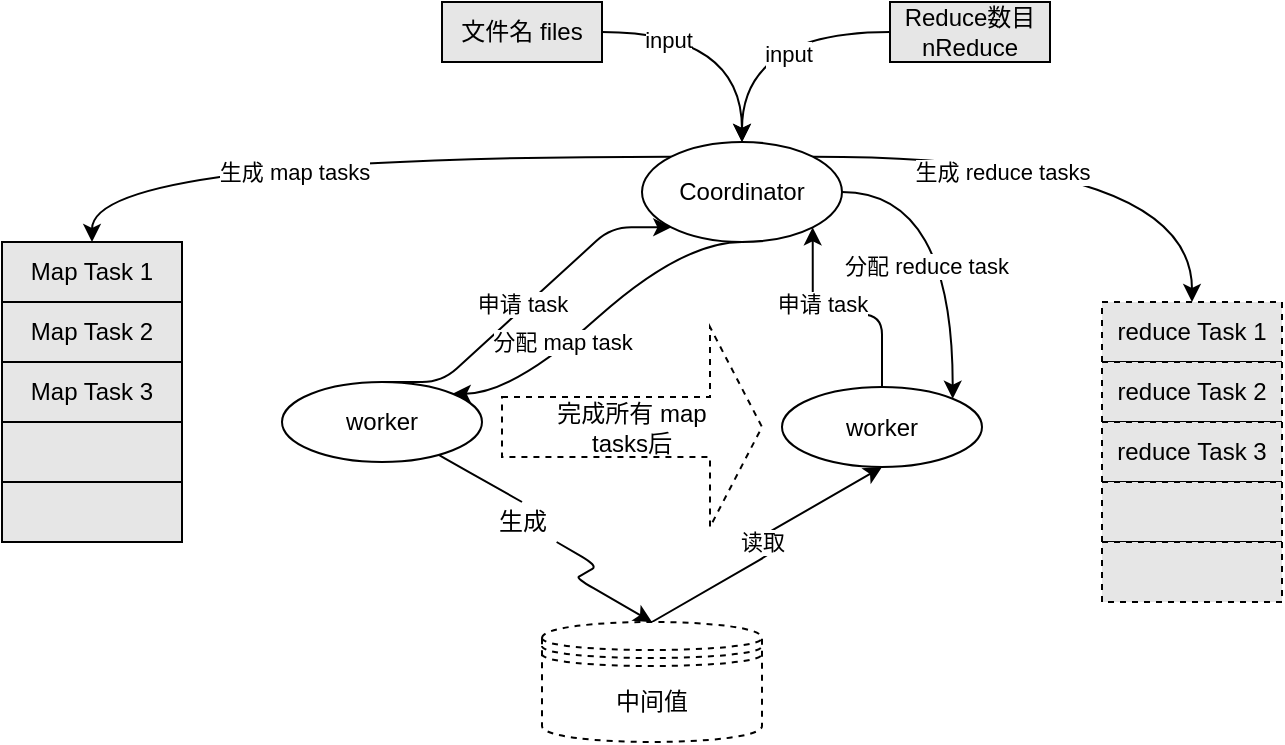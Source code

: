 <mxfile version="15.4.0" type="device" pages="3"><diagram id="C5RBs43oDa-KdzZeNtuy" name="coordinator1"><mxGraphModel dx="946" dy="582" grid="1" gridSize="10" guides="1" tooltips="1" connect="1" arrows="1" fold="1" page="1" pageScale="1" pageWidth="827" pageHeight="1169" math="0" shadow="0"><root><mxCell id="WIyWlLk6GJQsqaUBKTNV-0"/><mxCell id="WIyWlLk6GJQsqaUBKTNV-1" parent="WIyWlLk6GJQsqaUBKTNV-0"/><mxCell id="RlnyANHPl1XT_bjeG1q_-23" style="edgeStyle=orthogonalEdgeStyle;curved=1;rounded=1;orthogonalLoop=1;jettySize=auto;html=1;exitX=0;exitY=0;exitDx=0;exitDy=0;entryX=0.5;entryY=0;entryDx=0;entryDy=0;" parent="WIyWlLk6GJQsqaUBKTNV-1" source="RlnyANHPl1XT_bjeG1q_-0" target="RlnyANHPl1XT_bjeG1q_-16" edge="1"><mxGeometry relative="1" as="geometry"/></mxCell><mxCell id="RlnyANHPl1XT_bjeG1q_-24" value="生成 map tasks" style="edgeLabel;html=1;align=center;verticalAlign=middle;resizable=0;points=[];" parent="RlnyANHPl1XT_bjeG1q_-23" vertex="1" connectable="0"><mxGeometry x="0.135" y="7" relative="1" as="geometry"><mxPoint as="offset"/></mxGeometry></mxCell><mxCell id="5ZFfzL-i_MMFC2bos-7E-6" style="edgeStyle=orthogonalEdgeStyle;orthogonalLoop=1;jettySize=auto;html=1;entryX=0.5;entryY=0;entryDx=0;entryDy=0;elbow=vertical;curved=1;exitX=1;exitY=0;exitDx=0;exitDy=0;" edge="1" parent="WIyWlLk6GJQsqaUBKTNV-1" source="RlnyANHPl1XT_bjeG1q_-0" target="5ZFfzL-i_MMFC2bos-7E-1"><mxGeometry relative="1" as="geometry"><mxPoint x="540" y="195" as="targetPoint"/></mxGeometry></mxCell><mxCell id="5ZFfzL-i_MMFC2bos-7E-7" value="生成 reduce tasks" style="edgeLabel;html=1;align=center;verticalAlign=middle;resizable=0;points=[];" vertex="1" connectable="0" parent="5ZFfzL-i_MMFC2bos-7E-6"><mxGeometry x="-0.336" y="2" relative="1" as="geometry"><mxPoint x="7" y="9" as="offset"/></mxGeometry></mxCell><mxCell id="RlnyANHPl1XT_bjeG1q_-0" value="Coordinator" style="ellipse;whiteSpace=wrap;html=1;" parent="WIyWlLk6GJQsqaUBKTNV-1" vertex="1"><mxGeometry x="400" y="170" width="100" height="50" as="geometry"/></mxCell><mxCell id="RlnyANHPl1XT_bjeG1q_-4" value="" style="endArrow=classic;html=1;edgeStyle=orthogonalEdgeStyle;curved=1;exitX=1;exitY=0.5;exitDx=0;exitDy=0;" parent="WIyWlLk6GJQsqaUBKTNV-1" source="RlnyANHPl1XT_bjeG1q_-6" target="RlnyANHPl1XT_bjeG1q_-0" edge="1"><mxGeometry relative="1" as="geometry"><mxPoint x="370" y="120" as="sourcePoint"/><mxPoint x="510" y="200" as="targetPoint"/><Array as="points"><mxPoint x="450" y="115"/></Array></mxGeometry></mxCell><mxCell id="RlnyANHPl1XT_bjeG1q_-14" value="input" style="edgeLabel;html=1;align=center;verticalAlign=middle;resizable=0;points=[];" parent="RlnyANHPl1XT_bjeG1q_-4" vertex="1" connectable="0"><mxGeometry x="-0.472" y="-4" relative="1" as="geometry"><mxPoint as="offset"/></mxGeometry></mxCell><mxCell id="RlnyANHPl1XT_bjeG1q_-6" value="文件名 files" style="rounded=0;whiteSpace=wrap;html=1;fillColor=#E6E6E6;" parent="WIyWlLk6GJQsqaUBKTNV-1" vertex="1"><mxGeometry x="300" y="100" width="80" height="30" as="geometry"/></mxCell><mxCell id="RlnyANHPl1XT_bjeG1q_-7" value="" style="endArrow=classic;html=1;edgeStyle=orthogonalEdgeStyle;curved=1;exitX=0;exitY=0.5;exitDx=0;exitDy=0;" parent="WIyWlLk6GJQsqaUBKTNV-1" source="RlnyANHPl1XT_bjeG1q_-8" edge="1"><mxGeometry relative="1" as="geometry"><mxPoint x="410" y="100" as="sourcePoint"/><mxPoint x="450" y="170" as="targetPoint"/><Array as="points"><mxPoint x="450" y="115"/></Array></mxGeometry></mxCell><mxCell id="RlnyANHPl1XT_bjeG1q_-15" value="input" style="edgeLabel;html=1;align=center;verticalAlign=middle;resizable=0;points=[];" parent="RlnyANHPl1XT_bjeG1q_-7" vertex="1" connectable="0"><mxGeometry x="-0.209" y="11" relative="1" as="geometry"><mxPoint as="offset"/></mxGeometry></mxCell><mxCell id="RlnyANHPl1XT_bjeG1q_-8" value="Reduce数目 nReduce" style="rounded=0;whiteSpace=wrap;html=1;fillColor=#E6E6E6;" parent="WIyWlLk6GJQsqaUBKTNV-1" vertex="1"><mxGeometry x="524" y="100" width="80" height="30" as="geometry"/></mxCell><mxCell id="5ZFfzL-i_MMFC2bos-7E-15" style="edgeStyle=isometricEdgeStyle;orthogonalLoop=1;jettySize=auto;html=1;entryX=0.5;entryY=0;entryDx=0;entryDy=0;elbow=vertical;startArrow=none;" edge="1" parent="WIyWlLk6GJQsqaUBKTNV-1" source="5ZFfzL-i_MMFC2bos-7E-16" target="5ZFfzL-i_MMFC2bos-7E-14"><mxGeometry relative="1" as="geometry"/></mxCell><mxCell id="RlnyANHPl1XT_bjeG1q_-13" value="worker" style="ellipse;whiteSpace=wrap;html=1;" parent="WIyWlLk6GJQsqaUBKTNV-1" vertex="1"><mxGeometry x="220" y="290" width="100" height="40" as="geometry"/></mxCell><mxCell id="RlnyANHPl1XT_bjeG1q_-16" value="Map Task 1" style="rounded=0;whiteSpace=wrap;html=1;fillColor=#E6E6E6;" parent="WIyWlLk6GJQsqaUBKTNV-1" vertex="1"><mxGeometry x="80" y="220" width="90" height="30" as="geometry"/></mxCell><mxCell id="RlnyANHPl1XT_bjeG1q_-17" value="Map Task 2" style="rounded=0;whiteSpace=wrap;html=1;fillColor=#E6E6E6;" parent="WIyWlLk6GJQsqaUBKTNV-1" vertex="1"><mxGeometry x="80" y="250" width="90" height="30" as="geometry"/></mxCell><mxCell id="RlnyANHPl1XT_bjeG1q_-18" value="&lt;span&gt;Map Task 3&lt;/span&gt;" style="rounded=0;whiteSpace=wrap;html=1;fillColor=#E6E6E6;" parent="WIyWlLk6GJQsqaUBKTNV-1" vertex="1"><mxGeometry x="80" y="280" width="90" height="30" as="geometry"/></mxCell><mxCell id="RlnyANHPl1XT_bjeG1q_-19" value="" style="rounded=0;whiteSpace=wrap;html=1;fillColor=#E6E6E6;" parent="WIyWlLk6GJQsqaUBKTNV-1" vertex="1"><mxGeometry x="80" y="310" width="90" height="30" as="geometry"/></mxCell><mxCell id="RlnyANHPl1XT_bjeG1q_-20" value="" style="rounded=0;whiteSpace=wrap;html=1;fillColor=#E6E6E6;" parent="WIyWlLk6GJQsqaUBKTNV-1" vertex="1"><mxGeometry x="80" y="340" width="90" height="30" as="geometry"/></mxCell><mxCell id="RlnyANHPl1XT_bjeG1q_-21" value="" style="endArrow=classic;html=1;rounded=1;exitX=0.5;exitY=0;exitDx=0;exitDy=0;entryX=0;entryY=1;entryDx=0;entryDy=0;edgeStyle=entityRelationEdgeStyle;" parent="WIyWlLk6GJQsqaUBKTNV-1" source="RlnyANHPl1XT_bjeG1q_-13" target="RlnyANHPl1XT_bjeG1q_-0" edge="1"><mxGeometry width="50" height="50" relative="1" as="geometry"><mxPoint x="340" y="280" as="sourcePoint"/><mxPoint x="390" y="230" as="targetPoint"/></mxGeometry></mxCell><mxCell id="RlnyANHPl1XT_bjeG1q_-22" value="申请 task" style="edgeLabel;html=1;align=center;verticalAlign=middle;resizable=0;points=[];" parent="RlnyANHPl1XT_bjeG1q_-21" vertex="1" connectable="0"><mxGeometry x="-0.396" y="-25" relative="1" as="geometry"><mxPoint x="6" y="-43" as="offset"/></mxGeometry></mxCell><mxCell id="RlnyANHPl1XT_bjeG1q_-29" value="" style="curved=1;endArrow=classic;html=1;rounded=1;edgeStyle=entityRelationEdgeStyle;exitX=0.5;exitY=1;exitDx=0;exitDy=0;entryX=1;entryY=0;entryDx=0;entryDy=0;" parent="WIyWlLk6GJQsqaUBKTNV-1" source="RlnyANHPl1XT_bjeG1q_-0" target="RlnyANHPl1XT_bjeG1q_-13" edge="1"><mxGeometry width="50" height="50" relative="1" as="geometry"><mxPoint x="340" y="280" as="sourcePoint"/><mxPoint x="390" y="230" as="targetPoint"/><Array as="points"><mxPoint x="390" y="280"/><mxPoint x="340" y="230"/></Array></mxGeometry></mxCell><mxCell id="RlnyANHPl1XT_bjeG1q_-30" value="分配 map task" style="edgeLabel;html=1;align=center;verticalAlign=middle;resizable=0;points=[];" parent="RlnyANHPl1XT_bjeG1q_-29" vertex="1" connectable="0"><mxGeometry x="0.055" relative="1" as="geometry"><mxPoint x="-14" y="9" as="offset"/></mxGeometry></mxCell><mxCell id="5ZFfzL-i_MMFC2bos-7E-1" value="reduce Task 1" style="rounded=0;whiteSpace=wrap;html=1;fillColor=#E6E6E6;dashed=1;" vertex="1" parent="WIyWlLk6GJQsqaUBKTNV-1"><mxGeometry x="630" y="250" width="90" height="30" as="geometry"/></mxCell><mxCell id="5ZFfzL-i_MMFC2bos-7E-2" value="reduce Task 2" style="rounded=0;whiteSpace=wrap;html=1;fillColor=#E6E6E6;dashed=1;" vertex="1" parent="WIyWlLk6GJQsqaUBKTNV-1"><mxGeometry x="630" y="280" width="90" height="30" as="geometry"/></mxCell><mxCell id="5ZFfzL-i_MMFC2bos-7E-3" value="reduce&lt;span&gt;&amp;nbsp;Task 3&lt;/span&gt;" style="rounded=0;whiteSpace=wrap;html=1;fillColor=#E6E6E6;dashed=1;" vertex="1" parent="WIyWlLk6GJQsqaUBKTNV-1"><mxGeometry x="630" y="310" width="90" height="30" as="geometry"/></mxCell><mxCell id="5ZFfzL-i_MMFC2bos-7E-4" value="" style="rounded=0;whiteSpace=wrap;html=1;fillColor=#E6E6E6;dashed=1;" vertex="1" parent="WIyWlLk6GJQsqaUBKTNV-1"><mxGeometry x="630" y="340" width="90" height="30" as="geometry"/></mxCell><mxCell id="5ZFfzL-i_MMFC2bos-7E-5" value="" style="rounded=0;whiteSpace=wrap;html=1;fillColor=#E6E6E6;dashed=1;" vertex="1" parent="WIyWlLk6GJQsqaUBKTNV-1"><mxGeometry x="630" y="370" width="90" height="30" as="geometry"/></mxCell><mxCell id="5ZFfzL-i_MMFC2bos-7E-8" value="完成所有 map &lt;br&gt;tasks后" style="shape=singleArrow;whiteSpace=wrap;html=1;dashed=1;" vertex="1" parent="WIyWlLk6GJQsqaUBKTNV-1"><mxGeometry x="330" y="262.5" width="130" height="100" as="geometry"/></mxCell><mxCell id="5ZFfzL-i_MMFC2bos-7E-9" value="worker" style="ellipse;whiteSpace=wrap;html=1;" vertex="1" parent="WIyWlLk6GJQsqaUBKTNV-1"><mxGeometry x="470" y="292.5" width="100" height="40" as="geometry"/></mxCell><mxCell id="5ZFfzL-i_MMFC2bos-7E-10" value="" style="endArrow=classic;html=1;rounded=1;exitX=0.5;exitY=0;exitDx=0;exitDy=0;entryX=1;entryY=1;entryDx=0;entryDy=0;edgeStyle=orthogonalEdgeStyle;" edge="1" parent="WIyWlLk6GJQsqaUBKTNV-1" source="5ZFfzL-i_MMFC2bos-7E-9" target="RlnyANHPl1XT_bjeG1q_-0"><mxGeometry width="50" height="50" relative="1" as="geometry"><mxPoint x="280" y="300" as="sourcePoint"/><mxPoint x="424.645" y="222.678" as="targetPoint"/></mxGeometry></mxCell><mxCell id="5ZFfzL-i_MMFC2bos-7E-11" value="申请 task" style="edgeLabel;html=1;align=center;verticalAlign=middle;resizable=0;points=[];" vertex="1" connectable="0" parent="5ZFfzL-i_MMFC2bos-7E-10"><mxGeometry x="-0.396" y="-25" relative="1" as="geometry"><mxPoint x="-55" y="-7" as="offset"/></mxGeometry></mxCell><mxCell id="5ZFfzL-i_MMFC2bos-7E-12" value="" style="endArrow=classic;html=1;rounded=1;edgeStyle=orthogonalEdgeStyle;exitX=1;exitY=0.5;exitDx=0;exitDy=0;entryX=1;entryY=0;entryDx=0;entryDy=0;elbow=vertical;curved=1;" edge="1" parent="WIyWlLk6GJQsqaUBKTNV-1" source="RlnyANHPl1XT_bjeG1q_-0" target="5ZFfzL-i_MMFC2bos-7E-9"><mxGeometry width="50" height="50" relative="1" as="geometry"><mxPoint x="460" y="230" as="sourcePoint"/><mxPoint x="315.355" y="305.858" as="targetPoint"/></mxGeometry></mxCell><mxCell id="5ZFfzL-i_MMFC2bos-7E-13" value="分配 reduce task" style="edgeLabel;html=1;align=center;verticalAlign=middle;resizable=0;points=[];" vertex="1" connectable="0" parent="5ZFfzL-i_MMFC2bos-7E-12"><mxGeometry x="0.055" relative="1" as="geometry"><mxPoint x="-14" y="9" as="offset"/></mxGeometry></mxCell><mxCell id="5ZFfzL-i_MMFC2bos-7E-19" style="edgeStyle=isometricEdgeStyle;orthogonalLoop=1;jettySize=auto;html=1;entryX=0.5;entryY=1;entryDx=0;entryDy=0;exitX=0.5;exitY=0;exitDx=0;exitDy=0;" edge="1" parent="WIyWlLk6GJQsqaUBKTNV-1" source="5ZFfzL-i_MMFC2bos-7E-14" target="5ZFfzL-i_MMFC2bos-7E-9"><mxGeometry relative="1" as="geometry"/></mxCell><mxCell id="5ZFfzL-i_MMFC2bos-7E-20" value="读取" style="edgeLabel;html=1;align=center;verticalAlign=middle;resizable=0;points=[];" vertex="1" connectable="0" parent="5ZFfzL-i_MMFC2bos-7E-19"><mxGeometry x="-0.36" y="-2" relative="1" as="geometry"><mxPoint x="11" y="-17" as="offset"/></mxGeometry></mxCell><mxCell id="5ZFfzL-i_MMFC2bos-7E-14" value="中间值" style="shape=datastore;whiteSpace=wrap;html=1;dashed=1;" vertex="1" parent="WIyWlLk6GJQsqaUBKTNV-1"><mxGeometry x="350" y="410" width="110" height="60" as="geometry"/></mxCell><mxCell id="5ZFfzL-i_MMFC2bos-7E-16" value="生成" style="text;html=1;align=center;verticalAlign=middle;resizable=0;points=[];autosize=1;strokeColor=none;fillColor=none;" vertex="1" parent="WIyWlLk6GJQsqaUBKTNV-1"><mxGeometry x="320" y="350" width="40" height="20" as="geometry"/></mxCell><mxCell id="5ZFfzL-i_MMFC2bos-7E-18" value="" style="edgeStyle=isometricEdgeStyle;orthogonalLoop=1;jettySize=auto;html=1;entryX=0.5;entryY=0;entryDx=0;entryDy=0;elbow=vertical;endArrow=none;" edge="1" parent="WIyWlLk6GJQsqaUBKTNV-1" source="RlnyANHPl1XT_bjeG1q_-13" target="5ZFfzL-i_MMFC2bos-7E-16"><mxGeometry relative="1" as="geometry"><mxPoint x="298.673" y="326.385" as="sourcePoint"/><mxPoint x="405" y="410" as="targetPoint"/></mxGeometry></mxCell></root></mxGraphModel></diagram><diagram id="lXEKfkuNkbP9IWMOowde" name="coordinator2"><mxGraphModel dx="946" dy="582" grid="1" gridSize="10" guides="1" tooltips="1" connect="1" arrows="1" fold="1" page="1" pageScale="1" pageWidth="827" pageHeight="1169" math="0" shadow="0"><root><mxCell id="eBpfD5upP8cS73SquUFa-0"/><mxCell id="eBpfD5upP8cS73SquUFa-1" parent="eBpfD5upP8cS73SquUFa-0"/><mxCell id="_fGqOD_PfLNsHIEb0anT-0" value="Coordinator" style="ellipse;whiteSpace=wrap;html=1;" vertex="1" parent="eBpfD5upP8cS73SquUFa-1"><mxGeometry x="375" y="190" width="100" height="50" as="geometry"/></mxCell><mxCell id="_fGqOD_PfLNsHIEb0anT-1" value="worker1" style="ellipse;whiteSpace=wrap;html=1;" vertex="1" parent="eBpfD5upP8cS73SquUFa-1"><mxGeometry x="110" y="360" width="100" height="40" as="geometry"/></mxCell><mxCell id="_fGqOD_PfLNsHIEb0anT-2" value="" style="endArrow=classic;html=1;rounded=1;exitX=0.5;exitY=0;exitDx=0;exitDy=0;edgeStyle=orthogonalEdgeStyle;" edge="1" parent="eBpfD5upP8cS73SquUFa-1" source="_fGqOD_PfLNsHIEb0anT-1"><mxGeometry width="50" height="50" relative="1" as="geometry"><mxPoint x="315" y="300" as="sourcePoint"/><mxPoint x="375" y="215" as="targetPoint"/><Array as="points"><mxPoint x="160" y="215"/></Array></mxGeometry></mxCell><mxCell id="_fGqOD_PfLNsHIEb0anT-3" value="申请 task" style="edgeLabel;html=1;align=center;verticalAlign=middle;resizable=0;points=[];" vertex="1" connectable="0" parent="_fGqOD_PfLNsHIEb0anT-2"><mxGeometry x="-0.396" y="-25" relative="1" as="geometry"><mxPoint x="25" y="-48" as="offset"/></mxGeometry></mxCell><mxCell id="_fGqOD_PfLNsHIEb0anT-4" value="" style="endArrow=classic;html=1;rounded=1;edgeStyle=orthogonalEdgeStyle;entryX=0.6;entryY=0;entryDx=0;entryDy=0;exitX=0;exitY=0.5;exitDx=0;exitDy=0;entryPerimeter=0;" edge="1" parent="eBpfD5upP8cS73SquUFa-1" source="_fGqOD_PfLNsHIEb0anT-0" target="_fGqOD_PfLNsHIEb0anT-1"><mxGeometry width="50" height="50" relative="1" as="geometry"><mxPoint x="370" y="220" as="sourcePoint"/><mxPoint x="175" y="370" as="targetPoint"/><Array as="points"><mxPoint x="375" y="220"/><mxPoint x="170" y="220"/></Array></mxGeometry></mxCell><mxCell id="_fGqOD_PfLNsHIEb0anT-5" value="分配 task-i" style="edgeLabel;html=1;align=center;verticalAlign=middle;resizable=0;points=[];" vertex="1" connectable="0" parent="_fGqOD_PfLNsHIEb0anT-4"><mxGeometry x="0.055" relative="1" as="geometry"><mxPoint x="10" y="9" as="offset"/></mxGeometry></mxCell><mxCell id="_fGqOD_PfLNsHIEb0anT-6" value="worker2" style="ellipse;whiteSpace=wrap;html=1;" vertex="1" parent="eBpfD5upP8cS73SquUFa-1"><mxGeometry x="375" y="470" width="100" height="40" as="geometry"/></mxCell><mxCell id="_fGqOD_PfLNsHIEb0anT-7" value="" style="endArrow=classic;html=1;rounded=1;exitX=1;exitY=0;exitDx=0;exitDy=0;edgeStyle=orthogonalEdgeStyle;curved=1;startArrow=none;" edge="1" parent="eBpfD5upP8cS73SquUFa-1" source="_fGqOD_PfLNsHIEb0anT-15"><mxGeometry width="50" height="50" relative="1" as="geometry"><mxPoint x="255" y="320" as="sourcePoint"/><mxPoint x="438" y="240" as="targetPoint"/><Array as="points"><mxPoint x="455" y="310"/><mxPoint x="438" y="310"/></Array></mxGeometry></mxCell><mxCell id="_fGqOD_PfLNsHIEb0anT-8" value="" style="endArrow=classic;html=1;rounded=1;edgeStyle=orthogonalEdgeStyle;exitX=0.5;exitY=1;exitDx=0;exitDy=0;entryX=0;entryY=0;entryDx=0;entryDy=0;elbow=vertical;curved=1;" edge="1" parent="eBpfD5upP8cS73SquUFa-1" source="_fGqOD_PfLNsHIEb0anT-0" target="_fGqOD_PfLNsHIEb0anT-6"><mxGeometry width="50" height="50" relative="1" as="geometry"><mxPoint x="435" y="250" as="sourcePoint"/><mxPoint x="290.355" y="325.858" as="targetPoint"/></mxGeometry></mxCell><mxCell id="_fGqOD_PfLNsHIEb0anT-9" value="分配 task-i" style="edgeLabel;html=1;align=center;verticalAlign=middle;resizable=0;points=[];" vertex="1" connectable="0" parent="_fGqOD_PfLNsHIEb0anT-8"><mxGeometry x="0.055" relative="1" as="geometry"><mxPoint x="-7" y="85" as="offset"/></mxGeometry></mxCell><mxCell id="_fGqOD_PfLNsHIEb0anT-10" value="" style="edgeStyle=elbowEdgeStyle;elbow=horizontal;endArrow=classic;html=1;exitX=0;exitY=1;exitDx=0;exitDy=0;entryX=1;entryY=0;entryDx=0;entryDy=0;shape=arrow;" edge="1" parent="eBpfD5upP8cS73SquUFa-1" source="_fGqOD_PfLNsHIEb0anT-0" target="_fGqOD_PfLNsHIEb0anT-1"><mxGeometry width="50" height="50" relative="1" as="geometry"><mxPoint x="410" y="370" as="sourcePoint"/><mxPoint x="460" y="320" as="targetPoint"/></mxGeometry></mxCell><mxCell id="_fGqOD_PfLNsHIEb0anT-11" value="监控 task-i 完成情况" style="edgeLabel;html=1;align=center;verticalAlign=middle;resizable=0;points=[];" vertex="1" connectable="0" parent="_fGqOD_PfLNsHIEb0anT-10"><mxGeometry x="0.038" y="-14" relative="1" as="geometry"><mxPoint as="offset"/></mxGeometry></mxCell><mxCell id="_fGqOD_PfLNsHIEb0anT-12" value="10s 后仍未完成&lt;br&gt;（没有报告完成）" style="shape=singleArrow;whiteSpace=wrap;html=1;dashed=1;" vertex="1" parent="eBpfD5upP8cS73SquUFa-1"><mxGeometry x="230" y="330" width="130" height="100" as="geometry"/></mxCell><mxCell id="_fGqOD_PfLNsHIEb0anT-13" value="" style="edgeStyle=orthogonalEdgeStyle;shape=arrow;orthogonalLoop=1;jettySize=auto;html=1;elbow=vertical;" edge="1" parent="eBpfD5upP8cS73SquUFa-1" source="_fGqOD_PfLNsHIEb0anT-15" target="_fGqOD_PfLNsHIEb0anT-18"><mxGeometry relative="1" as="geometry"/></mxCell><mxCell id="_fGqOD_PfLNsHIEb0anT-14" value="执行完成&lt;br&gt;将数据写到&lt;br&gt;临时文件" style="edgeLabel;html=1;align=center;verticalAlign=middle;resizable=0;points=[];" vertex="1" connectable="0" parent="_fGqOD_PfLNsHIEb0anT-13"><mxGeometry x="-0.175" relative="1" as="geometry"><mxPoint as="offset"/></mxGeometry></mxCell><mxCell id="_fGqOD_PfLNsHIEb0anT-15" value="worker1&lt;br&gt;仍在执行 task-i" style="ellipse;whiteSpace=wrap;html=1;" vertex="1" parent="eBpfD5upP8cS73SquUFa-1"><mxGeometry x="370" y="355" width="100" height="50" as="geometry"/></mxCell><mxCell id="_fGqOD_PfLNsHIEb0anT-16" value="" style="endArrow=none;html=1;rounded=1;exitX=1;exitY=0;exitDx=0;exitDy=0;edgeStyle=orthogonalEdgeStyle;curved=1;" edge="1" parent="eBpfD5upP8cS73SquUFa-1" source="_fGqOD_PfLNsHIEb0anT-6" target="_fGqOD_PfLNsHIEb0anT-15"><mxGeometry width="50" height="50" relative="1" as="geometry"><mxPoint x="460.355" y="475.858" as="sourcePoint"/><mxPoint x="438" y="240" as="targetPoint"/><Array as="points"><mxPoint x="450" y="476"/></Array></mxGeometry></mxCell><mxCell id="_fGqOD_PfLNsHIEb0anT-17" value="申请 task" style="edgeLabel;html=1;align=center;verticalAlign=middle;resizable=0;points=[];" vertex="1" connectable="0" parent="_fGqOD_PfLNsHIEb0anT-16"><mxGeometry x="-0.396" y="-25" relative="1" as="geometry"><mxPoint x="-23" y="-19" as="offset"/></mxGeometry></mxCell><mxCell id="_fGqOD_PfLNsHIEb0anT-18" value="空闲状态" style="ellipse;whiteSpace=wrap;html=1;" vertex="1" parent="eBpfD5upP8cS73SquUFa-1"><mxGeometry x="590" y="355" width="80" height="50" as="geometry"/></mxCell><mxCell id="_fGqOD_PfLNsHIEb0anT-19" value="" style="edgeStyle=entityRelationEdgeStyle;elbow=vertical;endArrow=classic;html=1;exitX=0.5;exitY=0;exitDx=0;exitDy=0;entryX=1;entryY=1;entryDx=0;entryDy=0;startArrow=none;" edge="1" parent="eBpfD5upP8cS73SquUFa-1" source="_fGqOD_PfLNsHIEb0anT-20" target="_fGqOD_PfLNsHIEb0anT-0"><mxGeometry width="50" height="50" relative="1" as="geometry"><mxPoint x="410" y="340" as="sourcePoint"/><mxPoint x="460" y="290" as="targetPoint"/></mxGeometry></mxCell><mxCell id="_fGqOD_PfLNsHIEb0anT-20" value="coordinator&amp;nbsp;&lt;br&gt;直接忽略该提交" style="text;html=1;strokeColor=none;fillColor=none;align=center;verticalAlign=middle;whiteSpace=wrap;rounded=0;dashed=1;" vertex="1" parent="eBpfD5upP8cS73SquUFa-1"><mxGeometry x="510" y="260" width="60" height="30" as="geometry"/></mxCell><mxCell id="_fGqOD_PfLNsHIEb0anT-21" value="" style="edgeStyle=entityRelationEdgeStyle;elbow=vertical;endArrow=none;html=1;exitX=0.5;exitY=0;exitDx=0;exitDy=0;entryX=1;entryY=1;entryDx=0;entryDy=0;" edge="1" parent="eBpfD5upP8cS73SquUFa-1" source="_fGqOD_PfLNsHIEb0anT-18" target="_fGqOD_PfLNsHIEb0anT-20"><mxGeometry width="50" height="50" relative="1" as="geometry"><mxPoint x="630" y="355" as="sourcePoint"/><mxPoint x="460.355" y="232.678" as="targetPoint"/></mxGeometry></mxCell><mxCell id="_fGqOD_PfLNsHIEb0anT-22" value="报告完成" style="edgeLabel;html=1;align=center;verticalAlign=middle;resizable=0;points=[];" vertex="1" connectable="0" parent="_fGqOD_PfLNsHIEb0anT-21"><mxGeometry x="-0.157" y="-1" relative="1" as="geometry"><mxPoint as="offset"/></mxGeometry></mxCell><mxCell id="_fGqOD_PfLNsHIEb0anT-23" value="" style="edgeStyle=orthogonalEdgeStyle;shape=arrow;orthogonalLoop=1;jettySize=auto;html=1;elbow=vertical;" edge="1" parent="eBpfD5upP8cS73SquUFa-1"><mxGeometry relative="1" as="geometry"><mxPoint x="475" y="489.5" as="sourcePoint"/><mxPoint x="595" y="489.5" as="targetPoint"/></mxGeometry></mxCell><mxCell id="_fGqOD_PfLNsHIEb0anT-24" value="执行完成&lt;br&gt;将数据写到&lt;br&gt;临时文件" style="edgeLabel;html=1;align=center;verticalAlign=middle;resizable=0;points=[];" vertex="1" connectable="0" parent="_fGqOD_PfLNsHIEb0anT-23"><mxGeometry x="-0.175" relative="1" as="geometry"><mxPoint as="offset"/></mxGeometry></mxCell><mxCell id="_fGqOD_PfLNsHIEb0anT-25" style="edgeStyle=orthogonalEdgeStyle;orthogonalLoop=1;jettySize=auto;html=1;entryX=1;entryY=0.5;entryDx=0;entryDy=0;" edge="1" parent="eBpfD5upP8cS73SquUFa-1" source="_fGqOD_PfLNsHIEb0anT-27" target="_fGqOD_PfLNsHIEb0anT-0"><mxGeometry relative="1" as="geometry"><Array as="points"><mxPoint x="710" y="490"/><mxPoint x="710" y="215"/></Array></mxGeometry></mxCell><mxCell id="_fGqOD_PfLNsHIEb0anT-26" value="报告完成" style="edgeLabel;html=1;align=center;verticalAlign=middle;resizable=0;points=[];" vertex="1" connectable="0" parent="_fGqOD_PfLNsHIEb0anT-25"><mxGeometry x="-0.283" y="1" relative="1" as="geometry"><mxPoint x="-4" y="4" as="offset"/></mxGeometry></mxCell><mxCell id="_fGqOD_PfLNsHIEb0anT-27" value="空闲状态" style="ellipse;whiteSpace=wrap;html=1;" vertex="1" parent="eBpfD5upP8cS73SquUFa-1"><mxGeometry x="600" y="465" width="80" height="50" as="geometry"/></mxCell><mxCell id="_fGqOD_PfLNsHIEb0anT-28" value="coordinator 将临时文件重命名为正式文件，以确认提交" style="text;html=1;strokeColor=none;fillColor=none;align=center;verticalAlign=middle;whiteSpace=wrap;rounded=0;dashed=1;" vertex="1" parent="eBpfD5upP8cS73SquUFa-1"><mxGeometry x="520" y="180" width="160" height="30" as="geometry"/></mxCell></root></mxGraphModel></diagram><diagram id="vluR3k-ePdVXEvTNSxKo" name="worker"><mxGraphModel dx="946" dy="582" grid="1" gridSize="10" guides="1" tooltips="1" connect="1" arrows="1" fold="1" page="1" pageScale="1" pageWidth="827" pageHeight="1169" math="0" shadow="0"><root><mxCell id="U2f6G4nOxnsJgv8t4NlL-0"/><mxCell id="U2f6G4nOxnsJgv8t4NlL-1" parent="U2f6G4nOxnsJgv8t4NlL-0"/><mxCell id="U2f6G4nOxnsJgv8t4NlL-2" value="" style="edgeStyle=orthogonalEdgeStyle;rounded=1;orthogonalLoop=1;jettySize=auto;html=1;" edge="1" parent="U2f6G4nOxnsJgv8t4NlL-1" source="U2f6G4nOxnsJgv8t4NlL-4" target="U2f6G4nOxnsJgv8t4NlL-9"><mxGeometry relative="1" as="geometry"/></mxCell><mxCell id="U2f6G4nOxnsJgv8t4NlL-3" value="apply for task" style="edgeLabel;html=1;align=center;verticalAlign=middle;resizable=0;points=[];" vertex="1" connectable="0" parent="U2f6G4nOxnsJgv8t4NlL-2"><mxGeometry x="-0.225" y="-2" relative="1" as="geometry"><mxPoint x="3" y="-2" as="offset"/></mxGeometry></mxCell><mxCell id="U2f6G4nOxnsJgv8t4NlL-4" value="空闲状态" style="rounded=1;whiteSpace=wrap;html=1;fillColor=#FFFFFF;" vertex="1" parent="U2f6G4nOxnsJgv8t4NlL-1"><mxGeometry x="30" y="170" width="70" height="40" as="geometry"/></mxCell><mxCell id="U2f6G4nOxnsJgv8t4NlL-5" value="" style="edgeStyle=orthogonalEdgeStyle;rounded=1;orthogonalLoop=1;jettySize=auto;html=1;entryX=0;entryY=0.5;entryDx=0;entryDy=0;" edge="1" parent="U2f6G4nOxnsJgv8t4NlL-1" source="U2f6G4nOxnsJgv8t4NlL-9" target="U2f6G4nOxnsJgv8t4NlL-12"><mxGeometry relative="1" as="geometry"/></mxCell><mxCell id="U2f6G4nOxnsJgv8t4NlL-6" value="返回 map task" style="edgeLabel;html=1;align=center;verticalAlign=middle;resizable=0;points=[];" vertex="1" connectable="0" parent="U2f6G4nOxnsJgv8t4NlL-5"><mxGeometry x="-0.189" relative="1" as="geometry"><mxPoint as="offset"/></mxGeometry></mxCell><mxCell id="U2f6G4nOxnsJgv8t4NlL-7" value="返回空响应" style="edgeStyle=orthogonalEdgeStyle;rounded=1;orthogonalLoop=1;jettySize=auto;html=1;entryX=0;entryY=0.5;entryDx=0;entryDy=0;" edge="1" parent="U2f6G4nOxnsJgv8t4NlL-1" source="U2f6G4nOxnsJgv8t4NlL-9" target="U2f6G4nOxnsJgv8t4NlL-16"><mxGeometry relative="1" as="geometry"><mxPoint x="265" y="280" as="targetPoint"/></mxGeometry></mxCell><mxCell id="U2f6G4nOxnsJgv8t4NlL-8" style="edgeStyle=orthogonalEdgeStyle;rounded=1;orthogonalLoop=1;jettySize=auto;html=1;exitX=0.5;exitY=1;exitDx=0;exitDy=0;entryX=0;entryY=0.5;entryDx=0;entryDy=0;" edge="1" parent="U2f6G4nOxnsJgv8t4NlL-1" source="U2f6G4nOxnsJgv8t4NlL-9" target="U2f6G4nOxnsJgv8t4NlL-23"><mxGeometry relative="1" as="geometry"/></mxCell><mxCell id="U2f6G4nOxnsJgv8t4NlL-9" value="等待coordinator返回" style="rounded=1;whiteSpace=wrap;html=1;fillColor=#FFFFFF;" vertex="1" parent="U2f6G4nOxnsJgv8t4NlL-1"><mxGeometry x="220" y="170" width="90" height="40" as="geometry"/></mxCell><mxCell id="U2f6G4nOxnsJgv8t4NlL-10" value="" style="edgeStyle=orthogonalEdgeStyle;rounded=1;orthogonalLoop=1;jettySize=auto;html=1;" edge="1" parent="U2f6G4nOxnsJgv8t4NlL-1" source="U2f6G4nOxnsJgv8t4NlL-12" target="U2f6G4nOxnsJgv8t4NlL-15"><mxGeometry relative="1" as="geometry"/></mxCell><mxCell id="U2f6G4nOxnsJgv8t4NlL-11" value="读对应文件&lt;br&gt;执行 map 函数&lt;br&gt;得到中间结果" style="edgeLabel;html=1;align=center;verticalAlign=middle;resizable=0;points=[];" vertex="1" connectable="0" parent="U2f6G4nOxnsJgv8t4NlL-10"><mxGeometry x="-0.216" y="-2" relative="1" as="geometry"><mxPoint as="offset"/></mxGeometry></mxCell><mxCell id="U2f6G4nOxnsJgv8t4NlL-12" value="执行 map task" style="rounded=1;whiteSpace=wrap;html=1;fillColor=#FFFFFF;" vertex="1" parent="U2f6G4nOxnsJgv8t4NlL-1"><mxGeometry x="294" y="80" width="70" height="40" as="geometry"/></mxCell><mxCell id="U2f6G4nOxnsJgv8t4NlL-13" value="" style="edgeStyle=orthogonalEdgeStyle;rounded=1;orthogonalLoop=1;jettySize=auto;html=1;" edge="1" parent="U2f6G4nOxnsJgv8t4NlL-1" source="U2f6G4nOxnsJgv8t4NlL-15" target="U2f6G4nOxnsJgv8t4NlL-19"><mxGeometry relative="1" as="geometry"/></mxCell><mxCell id="U2f6G4nOxnsJgv8t4NlL-14" value="中间结果分桶&lt;br&gt;保存到文件" style="edgeLabel;html=1;align=center;verticalAlign=middle;resizable=0;points=[];" vertex="1" connectable="0" parent="U2f6G4nOxnsJgv8t4NlL-13"><mxGeometry x="-0.15" y="-4" relative="1" as="geometry"><mxPoint as="offset"/></mxGeometry></mxCell><mxCell id="U2f6G4nOxnsJgv8t4NlL-15" value="写文件" style="rounded=1;whiteSpace=wrap;html=1;fillColor=#FFFFFF;" vertex="1" parent="U2f6G4nOxnsJgv8t4NlL-1"><mxGeometry x="489" y="80" width="80" height="40" as="geometry"/></mxCell><mxCell id="U2f6G4nOxnsJgv8t4NlL-16" value="结束 worker" style="ellipse;whiteSpace=wrap;html=1;aspect=fixed;fillColor=#FFFFFF;" vertex="1" parent="U2f6G4nOxnsJgv8t4NlL-1"><mxGeometry x="404" y="165" width="50" height="50" as="geometry"/></mxCell><mxCell id="U2f6G4nOxnsJgv8t4NlL-17" value="" style="edgeStyle=orthogonalEdgeStyle;rounded=1;orthogonalLoop=1;jettySize=auto;html=1;entryX=0.5;entryY=0;entryDx=0;entryDy=0;" edge="1" parent="U2f6G4nOxnsJgv8t4NlL-1" source="U2f6G4nOxnsJgv8t4NlL-19" target="U2f6G4nOxnsJgv8t4NlL-4"><mxGeometry relative="1" as="geometry"><mxPoint x="720" y="-20" as="targetPoint"/><Array as="points"><mxPoint x="720" y="40"/><mxPoint x="65" y="40"/></Array></mxGeometry></mxCell><mxCell id="U2f6G4nOxnsJgv8t4NlL-18" value="向 coordinate 汇报" style="edgeLabel;html=1;align=center;verticalAlign=middle;resizable=0;points=[];" vertex="1" connectable="0" parent="U2f6G4nOxnsJgv8t4NlL-17"><mxGeometry x="-0.198" y="1" relative="1" as="geometry"><mxPoint as="offset"/></mxGeometry></mxCell><mxCell id="U2f6G4nOxnsJgv8t4NlL-19" value="完成 task" style="rounded=1;whiteSpace=wrap;html=1;fillColor=#FFFFFF;" vertex="1" parent="U2f6G4nOxnsJgv8t4NlL-1"><mxGeometry x="679" y="80" width="80" height="40" as="geometry"/></mxCell><mxCell id="U2f6G4nOxnsJgv8t4NlL-20" value="返回 reduce task" style="edgeLabel;html=1;align=center;verticalAlign=middle;resizable=0;points=[];" vertex="1" connectable="0" parent="U2f6G4nOxnsJgv8t4NlL-1"><mxGeometry x="265" y="240" as="geometry"><mxPoint x="-3" y="-3" as="offset"/></mxGeometry></mxCell><mxCell id="U2f6G4nOxnsJgv8t4NlL-21" value="" style="edgeStyle=orthogonalEdgeStyle;rounded=1;orthogonalLoop=1;jettySize=auto;html=1;" edge="1" parent="U2f6G4nOxnsJgv8t4NlL-1" source="U2f6G4nOxnsJgv8t4NlL-23" target="U2f6G4nOxnsJgv8t4NlL-26"><mxGeometry relative="1" as="geometry"/></mxCell><mxCell id="U2f6G4nOxnsJgv8t4NlL-22" value="读中间值文件&lt;br&gt;排序并归并&lt;br&gt;执行 map 函数&lt;br&gt;得到最终结果" style="edgeLabel;html=1;align=center;verticalAlign=middle;resizable=0;points=[];" vertex="1" connectable="0" parent="U2f6G4nOxnsJgv8t4NlL-21"><mxGeometry x="-0.216" y="-2" relative="1" as="geometry"><mxPoint as="offset"/></mxGeometry></mxCell><mxCell id="U2f6G4nOxnsJgv8t4NlL-23" value="执行 reduce task" style="rounded=1;whiteSpace=wrap;html=1;fillColor=#FFFFFF;" vertex="1" parent="U2f6G4nOxnsJgv8t4NlL-1"><mxGeometry x="291.5" y="255" width="70" height="40" as="geometry"/></mxCell><mxCell id="U2f6G4nOxnsJgv8t4NlL-24" value="" style="edgeStyle=orthogonalEdgeStyle;rounded=1;orthogonalLoop=1;jettySize=auto;html=1;" edge="1" parent="U2f6G4nOxnsJgv8t4NlL-1" source="U2f6G4nOxnsJgv8t4NlL-26" target="U2f6G4nOxnsJgv8t4NlL-29"><mxGeometry relative="1" as="geometry"/></mxCell><mxCell id="U2f6G4nOxnsJgv8t4NlL-25" value="写出到最终结果" style="edgeLabel;html=1;align=center;verticalAlign=middle;resizable=0;points=[];" vertex="1" connectable="0" parent="U2f6G4nOxnsJgv8t4NlL-24"><mxGeometry x="-0.15" y="-4" relative="1" as="geometry"><mxPoint as="offset"/></mxGeometry></mxCell><mxCell id="U2f6G4nOxnsJgv8t4NlL-26" value="写文件" style="rounded=1;whiteSpace=wrap;html=1;fillColor=#FFFFFF;" vertex="1" parent="U2f6G4nOxnsJgv8t4NlL-1"><mxGeometry x="486.5" y="255" width="80" height="40" as="geometry"/></mxCell><mxCell id="U2f6G4nOxnsJgv8t4NlL-27" style="edgeStyle=orthogonalEdgeStyle;rounded=1;orthogonalLoop=1;jettySize=auto;html=1;entryX=0.5;entryY=1;entryDx=0;entryDy=0;" edge="1" parent="U2f6G4nOxnsJgv8t4NlL-1" source="U2f6G4nOxnsJgv8t4NlL-29" target="U2f6G4nOxnsJgv8t4NlL-4"><mxGeometry relative="1" as="geometry"><mxPoint x="716.5" y="390" as="targetPoint"/><Array as="points"><mxPoint x="717" y="340"/><mxPoint x="65" y="340"/></Array></mxGeometry></mxCell><mxCell id="U2f6G4nOxnsJgv8t4NlL-28" value="向 coordinate 汇报" style="edgeLabel;html=1;align=center;verticalAlign=middle;resizable=0;points=[];" vertex="1" connectable="0" parent="U2f6G4nOxnsJgv8t4NlL-27"><mxGeometry x="-0.135" y="-1" relative="1" as="geometry"><mxPoint x="1" as="offset"/></mxGeometry></mxCell><mxCell id="U2f6G4nOxnsJgv8t4NlL-29" value="完成 task" style="rounded=1;whiteSpace=wrap;html=1;fillColor=#FFFFFF;" vertex="1" parent="U2f6G4nOxnsJgv8t4NlL-1"><mxGeometry x="676.5" y="255" width="80" height="40" as="geometry"/></mxCell></root></mxGraphModel></diagram></mxfile>